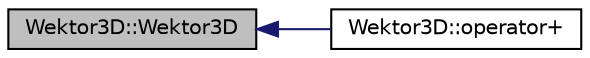 digraph "Wektor3D::Wektor3D"
{
  edge [fontname="Helvetica",fontsize="10",labelfontname="Helvetica",labelfontsize="10"];
  node [fontname="Helvetica",fontsize="10",shape=record];
  rankdir="LR";
  Node1 [label="Wektor3D::Wektor3D",height=0.2,width=0.4,color="black", fillcolor="grey75", style="filled", fontcolor="black"];
  Node1 -> Node2 [dir="back",color="midnightblue",fontsize="10",style="solid",fontname="Helvetica"];
  Node2 [label="Wektor3D::operator+",height=0.2,width=0.4,color="black", fillcolor="white", style="filled",URL="$class_wektor3_d.html#a606075306dbc352a6f42766d82e67bff"];
}

